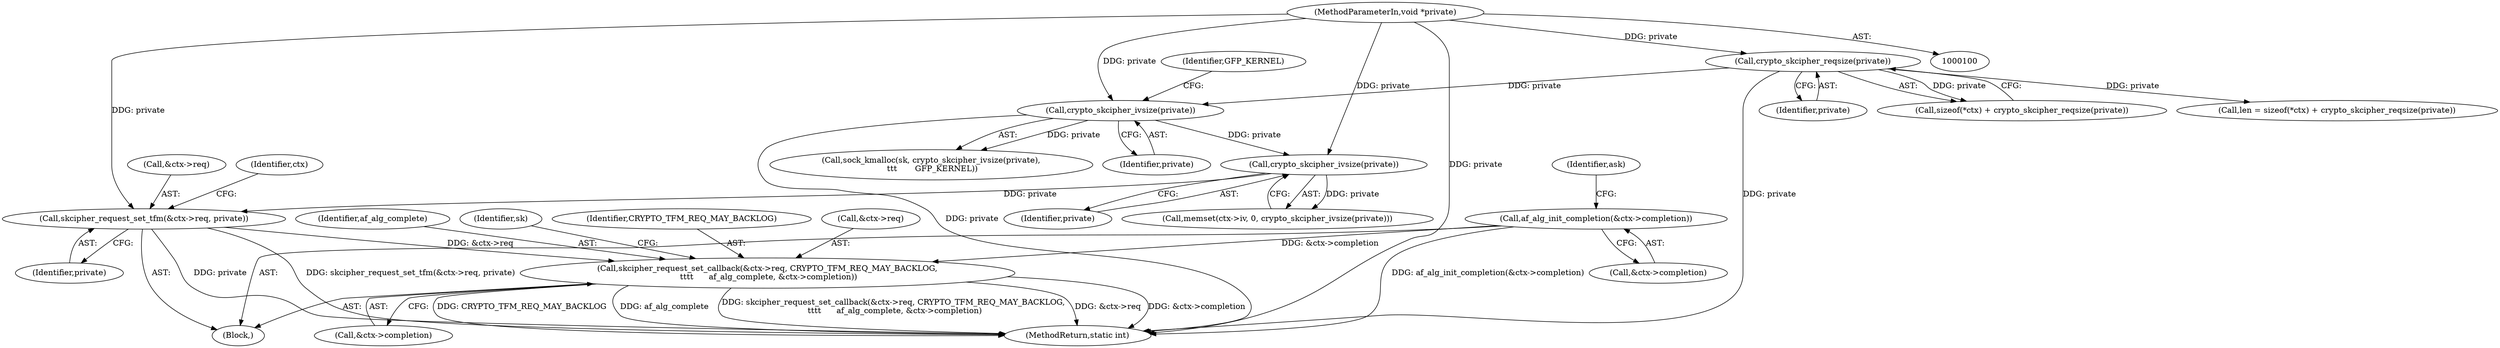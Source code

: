 digraph "1_linux_dd504589577d8e8e70f51f997ad487a4cb6c026f@pointer" {
"1000212" [label="(Call,skcipher_request_set_callback(&ctx->req, CRYPTO_TFM_REQ_MAY_BACKLOG,\n \t\t\t\t      af_alg_complete, &ctx->completion))"];
"1000206" [label="(Call,skcipher_request_set_tfm(&ctx->req, private))"];
"1000158" [label="(Call,crypto_skcipher_ivsize(private))"];
"1000137" [label="(Call,crypto_skcipher_ivsize(private))"];
"1000117" [label="(Call,crypto_skcipher_reqsize(private))"];
"1000101" [label="(MethodParameterIn,void *private)"];
"1000196" [label="(Call,af_alg_init_completion(&ctx->completion))"];
"1000137" [label="(Call,crypto_skcipher_ivsize(private))"];
"1000211" [label="(Identifier,private)"];
"1000153" [label="(Call,memset(ctx->iv, 0, crypto_skcipher_ivsize(private)))"];
"1000219" [label="(Call,&ctx->completion)"];
"1000213" [label="(Call,&ctx->req)"];
"1000197" [label="(Call,&ctx->completion)"];
"1000101" [label="(MethodParameterIn,void *private)"];
"1000118" [label="(Identifier,private)"];
"1000212" [label="(Call,skcipher_request_set_callback(&ctx->req, CRYPTO_TFM_REQ_MAY_BACKLOG,\n \t\t\t\t      af_alg_complete, &ctx->completion))"];
"1000218" [label="(Identifier,af_alg_complete)"];
"1000139" [label="(Identifier,GFP_KERNEL)"];
"1000159" [label="(Identifier,private)"];
"1000158" [label="(Call,crypto_skcipher_ivsize(private))"];
"1000138" [label="(Identifier,private)"];
"1000113" [label="(Call,sizeof(*ctx) + crypto_skcipher_reqsize(private))"];
"1000111" [label="(Call,len = sizeof(*ctx) + crypto_skcipher_reqsize(private))"];
"1000225" [label="(Identifier,sk)"];
"1000230" [label="(MethodReturn,static int)"];
"1000206" [label="(Call,skcipher_request_set_tfm(&ctx->req, private))"];
"1000215" [label="(Identifier,ctx)"];
"1000103" [label="(Block,)"];
"1000135" [label="(Call,sock_kmalloc(sk, crypto_skcipher_ivsize(private),\n \t\t\t       GFP_KERNEL))"];
"1000203" [label="(Identifier,ask)"];
"1000117" [label="(Call,crypto_skcipher_reqsize(private))"];
"1000196" [label="(Call,af_alg_init_completion(&ctx->completion))"];
"1000207" [label="(Call,&ctx->req)"];
"1000217" [label="(Identifier,CRYPTO_TFM_REQ_MAY_BACKLOG)"];
"1000212" -> "1000103"  [label="AST: "];
"1000212" -> "1000219"  [label="CFG: "];
"1000213" -> "1000212"  [label="AST: "];
"1000217" -> "1000212"  [label="AST: "];
"1000218" -> "1000212"  [label="AST: "];
"1000219" -> "1000212"  [label="AST: "];
"1000225" -> "1000212"  [label="CFG: "];
"1000212" -> "1000230"  [label="DDG: &ctx->completion"];
"1000212" -> "1000230"  [label="DDG: CRYPTO_TFM_REQ_MAY_BACKLOG"];
"1000212" -> "1000230"  [label="DDG: af_alg_complete"];
"1000212" -> "1000230"  [label="DDG: skcipher_request_set_callback(&ctx->req, CRYPTO_TFM_REQ_MAY_BACKLOG,\n \t\t\t\t      af_alg_complete, &ctx->completion)"];
"1000212" -> "1000230"  [label="DDG: &ctx->req"];
"1000206" -> "1000212"  [label="DDG: &ctx->req"];
"1000196" -> "1000212"  [label="DDG: &ctx->completion"];
"1000206" -> "1000103"  [label="AST: "];
"1000206" -> "1000211"  [label="CFG: "];
"1000207" -> "1000206"  [label="AST: "];
"1000211" -> "1000206"  [label="AST: "];
"1000215" -> "1000206"  [label="CFG: "];
"1000206" -> "1000230"  [label="DDG: skcipher_request_set_tfm(&ctx->req, private)"];
"1000206" -> "1000230"  [label="DDG: private"];
"1000158" -> "1000206"  [label="DDG: private"];
"1000101" -> "1000206"  [label="DDG: private"];
"1000158" -> "1000153"  [label="AST: "];
"1000158" -> "1000159"  [label="CFG: "];
"1000159" -> "1000158"  [label="AST: "];
"1000153" -> "1000158"  [label="CFG: "];
"1000158" -> "1000153"  [label="DDG: private"];
"1000137" -> "1000158"  [label="DDG: private"];
"1000101" -> "1000158"  [label="DDG: private"];
"1000137" -> "1000135"  [label="AST: "];
"1000137" -> "1000138"  [label="CFG: "];
"1000138" -> "1000137"  [label="AST: "];
"1000139" -> "1000137"  [label="CFG: "];
"1000137" -> "1000230"  [label="DDG: private"];
"1000137" -> "1000135"  [label="DDG: private"];
"1000117" -> "1000137"  [label="DDG: private"];
"1000101" -> "1000137"  [label="DDG: private"];
"1000117" -> "1000113"  [label="AST: "];
"1000117" -> "1000118"  [label="CFG: "];
"1000118" -> "1000117"  [label="AST: "];
"1000113" -> "1000117"  [label="CFG: "];
"1000117" -> "1000230"  [label="DDG: private"];
"1000117" -> "1000111"  [label="DDG: private"];
"1000117" -> "1000113"  [label="DDG: private"];
"1000101" -> "1000117"  [label="DDG: private"];
"1000101" -> "1000100"  [label="AST: "];
"1000101" -> "1000230"  [label="DDG: private"];
"1000196" -> "1000103"  [label="AST: "];
"1000196" -> "1000197"  [label="CFG: "];
"1000197" -> "1000196"  [label="AST: "];
"1000203" -> "1000196"  [label="CFG: "];
"1000196" -> "1000230"  [label="DDG: af_alg_init_completion(&ctx->completion)"];
}
